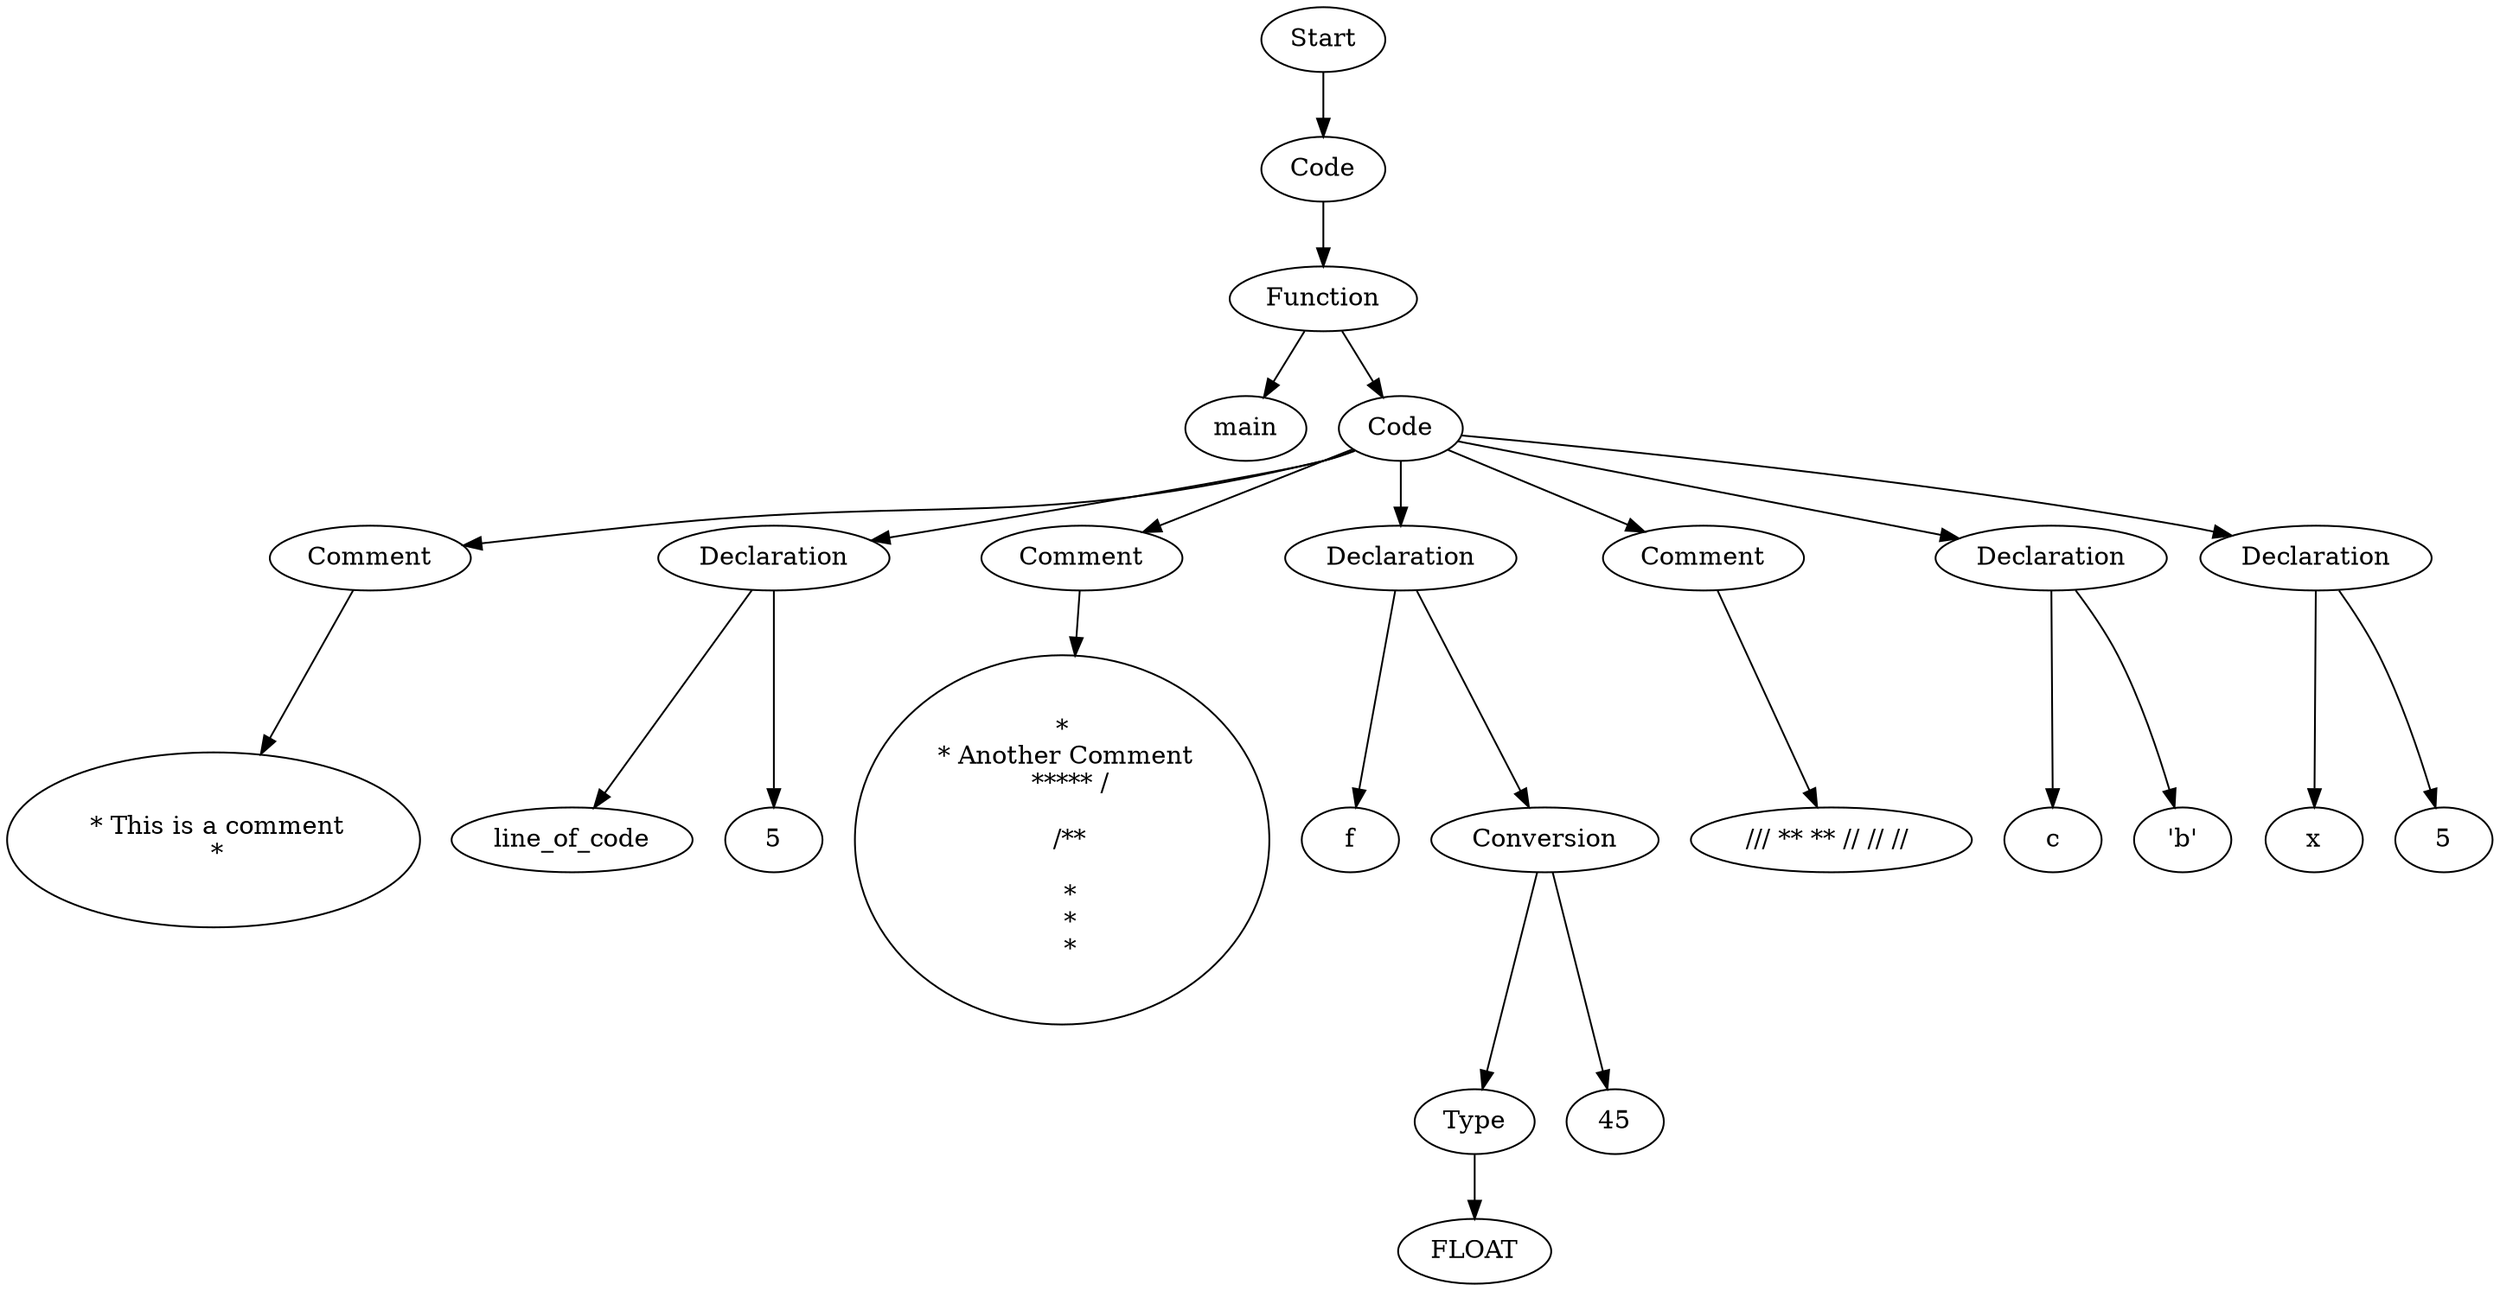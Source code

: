 digraph AST {
  "131430721844464" [label="Start"];
  "131430721844464" -> "131430721837888";
  "131430721837888" [label="Code"];
  "131430721837888" -> "131430722016960";
  "131430722016960" [label="Function"];
  "131430722016960" -> "131430722019744";
  "131430722016960" -> "131430722019696";
  "131430722019744" [label="main"];
  "131430722019696" [label="Code"];
  "131430722019696" -> "131430722019648";
  "131430722019696" -> "131430722018592";
  "131430722019696" -> "131430722018880";
  "131430722019696" -> "131430722017248";
  "131430722019696" -> "131430722016336";
  "131430722019696" -> "131430722015520";
  "131430722019696" -> "131430722014704";
  "131430722019648" [label="Comment"];
  "131430722019648" -> "131430722018352";
  "131430722018352" [label="
 * This is a comment
 *
 "];
  "131430722018592" [label="Declaration"];
  "131430722018592" -> "131430722011872";
  "131430722018592" -> "131430722014896";
  "131430722011872" [label="line_of_code"];
  "131430722014896" [label="5"];
  "131430722018880" [label="Comment"];
  "131430722018880" -> "131430722011536";
  "131430722011536" [label="*
 * Another Comment
  ***** /

  /**

  *
  *
  *"];
  "131430722017248" [label="Declaration"];
  "131430722017248" -> "131430722016768";
  "131430722017248" -> "131430722014368";
  "131430722016768" [label="f"];
  "131430722014368" [label="Conversion"];
  "131430722014368" -> "131430722012112";
  "131430722014368" -> "131430722013360";
  "131430722012112" [label="Type"];
  "131430722012112" -> "131430722018016";
  "131430722018016" [label="FLOAT"];
  "131430722013360" [label="45"];
  "131430722016336" [label="Comment"];
  "131430722016336" -> "131430722021472";
  "131430722021472" [label=" /// ** ** // // //  "];
  "131430722015520" [label="Declaration"];
  "131430722015520" -> "131430722013888";
  "131430722015520" -> "131430722011680";
  "131430722013888" [label="c"];
  "131430722011680" [label="'b'"];
  "131430722014704" [label="Declaration"];
  "131430722014704" -> "131430722013408";
  "131430722014704" -> "131430722012928";
  "131430722013408" [label="x"];
  "131430722012928" [label="5"];
}
